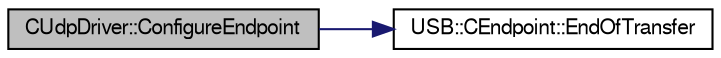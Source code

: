 digraph G
{
  bgcolor="transparent";
  edge [fontname="FreeSans",fontsize=10,labelfontname="FreeSans",labelfontsize=10];
  node [fontname="FreeSans",fontsize=10,shape=record];
  rankdir=LR;
  Node1 [label="CUdpDriver::ConfigureEndpoint",height=0.2,width=0.4,color="black", fillcolor="grey75", style="filled" fontcolor="black"];
  Node1 -> Node2 [color="midnightblue",fontsize=10,style="solid",fontname="FreeSans"];
  Node2 [label="USB::CEndpoint::EndOfTransfer",height=0.2,width=0.4,color="black",URL="$class_u_s_b_1_1_c_endpoint.html#3bd504d483b3e015cee4d1ebbc02dc1f",tooltip="Invokes the callback associated with a finished transfer on an endpoint."];
}
